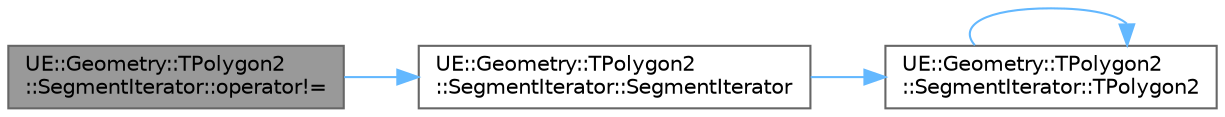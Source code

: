 digraph "UE::Geometry::TPolygon2::SegmentIterator::operator!="
{
 // INTERACTIVE_SVG=YES
 // LATEX_PDF_SIZE
  bgcolor="transparent";
  edge [fontname=Helvetica,fontsize=10,labelfontname=Helvetica,labelfontsize=10];
  node [fontname=Helvetica,fontsize=10,shape=box,height=0.2,width=0.4];
  rankdir="LR";
  Node1 [id="Node000001",label="UE::Geometry::TPolygon2\l::SegmentIterator::operator!=",height=0.2,width=0.4,color="gray40", fillcolor="grey60", style="filled", fontcolor="black",tooltip=" "];
  Node1 -> Node2 [id="edge1_Node000001_Node000002",color="steelblue1",style="solid",tooltip=" "];
  Node2 [id="Node000002",label="UE::Geometry::TPolygon2\l::SegmentIterator::SegmentIterator",height=0.2,width=0.4,color="grey40", fillcolor="white", style="filled",URL="$d5/d65/classUE_1_1Geometry_1_1TPolygon2_1_1SegmentIterator.html#a24e61e972e166ab6376ea5820d197e1f",tooltip=" "];
  Node2 -> Node3 [id="edge2_Node000002_Node000003",color="steelblue1",style="solid",tooltip=" "];
  Node3 [id="Node000003",label="UE::Geometry::TPolygon2\l::SegmentIterator::TPolygon2",height=0.2,width=0.4,color="grey40", fillcolor="white", style="filled",URL="$d5/d65/classUE_1_1Geometry_1_1TPolygon2_1_1SegmentIterator.html#aab5c2ee78a36dfe746c6b61fb733b01c",tooltip=" "];
  Node3 -> Node3 [id="edge3_Node000003_Node000003",color="steelblue1",style="solid",tooltip=" "];
}
